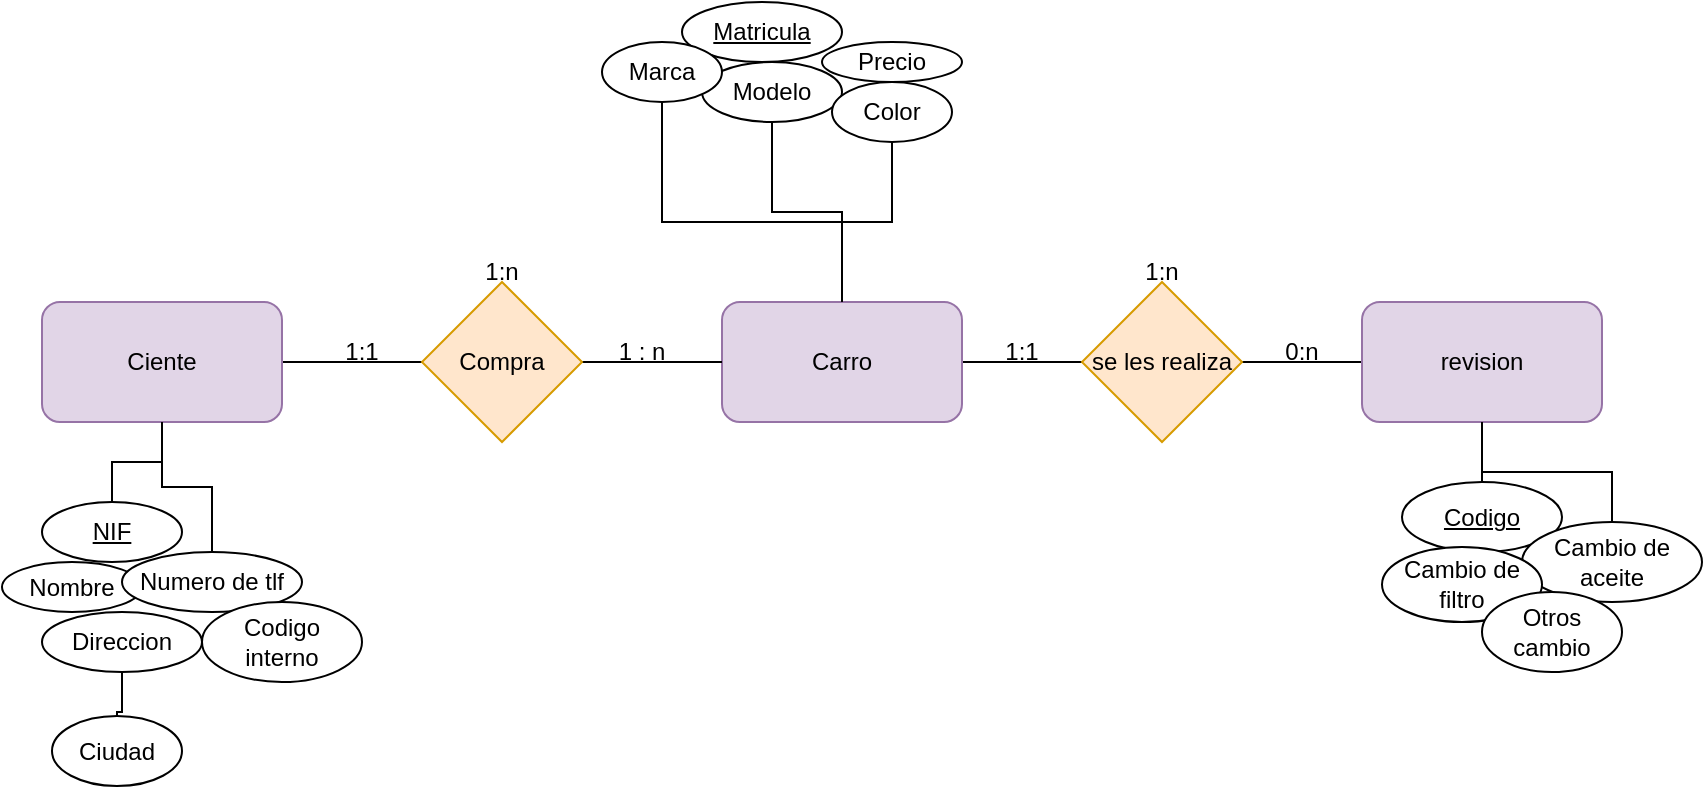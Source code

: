 <mxfile version="22.0.0" type="github">
  <diagram name="Página-1" id="oyT8zXH0yAy6_BqXf_N1">
    <mxGraphModel dx="824" dy="858" grid="1" gridSize="10" guides="1" tooltips="1" connect="1" arrows="1" fold="1" page="1" pageScale="1" pageWidth="827" pageHeight="1169" math="0" shadow="0">
      <root>
        <mxCell id="0" />
        <mxCell id="1" parent="0" />
        <mxCell id="Ub_qBFgThshhNH0EJoUH-7" style="edgeStyle=orthogonalEdgeStyle;rounded=0;orthogonalLoop=1;jettySize=auto;html=1;endArrow=none;endFill=0;" edge="1" parent="1" source="Ub_qBFgThshhNH0EJoUH-1" target="Ub_qBFgThshhNH0EJoUH-2">
          <mxGeometry relative="1" as="geometry" />
        </mxCell>
        <mxCell id="Ub_qBFgThshhNH0EJoUH-1" value="Carro" style="rounded=1;whiteSpace=wrap;html=1;fillColor=#e1d5e7;strokeColor=#9673a6;" vertex="1" parent="1">
          <mxGeometry x="360" y="360" width="120" height="60" as="geometry" />
        </mxCell>
        <mxCell id="Ub_qBFgThshhNH0EJoUH-2" value="revision" style="rounded=1;whiteSpace=wrap;html=1;fillColor=#e1d5e7;strokeColor=#9673a6;" vertex="1" parent="1">
          <mxGeometry x="680" y="360" width="120" height="60" as="geometry" />
        </mxCell>
        <mxCell id="Ub_qBFgThshhNH0EJoUH-6" style="edgeStyle=orthogonalEdgeStyle;rounded=0;orthogonalLoop=1;jettySize=auto;html=1;entryX=0;entryY=0.5;entryDx=0;entryDy=0;endArrow=none;endFill=0;" edge="1" parent="1" source="Ub_qBFgThshhNH0EJoUH-3" target="Ub_qBFgThshhNH0EJoUH-1">
          <mxGeometry relative="1" as="geometry" />
        </mxCell>
        <mxCell id="Ub_qBFgThshhNH0EJoUH-3" value="Ciente" style="rounded=1;whiteSpace=wrap;html=1;fillColor=#e1d5e7;strokeColor=#9673a6;" vertex="1" parent="1">
          <mxGeometry x="20" y="360" width="120" height="60" as="geometry" />
        </mxCell>
        <mxCell id="Ub_qBFgThshhNH0EJoUH-4" value="Compra" style="rhombus;whiteSpace=wrap;html=1;fillColor=#ffe6cc;strokeColor=#d79b00;" vertex="1" parent="1">
          <mxGeometry x="210" y="350" width="80" height="80" as="geometry" />
        </mxCell>
        <mxCell id="Ub_qBFgThshhNH0EJoUH-5" value="se les realiza" style="rhombus;whiteSpace=wrap;html=1;fillColor=#ffe6cc;strokeColor=#d79b00;" vertex="1" parent="1">
          <mxGeometry x="540" y="350" width="80" height="80" as="geometry" />
        </mxCell>
        <mxCell id="Ub_qBFgThshhNH0EJoUH-8" value="Matricula" style="ellipse;whiteSpace=wrap;html=1;align=center;fontStyle=4" vertex="1" parent="1">
          <mxGeometry x="340" y="210" width="80" height="30" as="geometry" />
        </mxCell>
        <mxCell id="Ub_qBFgThshhNH0EJoUH-10" value="Precio" style="ellipse;whiteSpace=wrap;html=1;align=center;" vertex="1" parent="1">
          <mxGeometry x="410" y="230" width="70" height="20" as="geometry" />
        </mxCell>
        <mxCell id="Ub_qBFgThshhNH0EJoUH-37" style="edgeStyle=orthogonalEdgeStyle;rounded=0;orthogonalLoop=1;jettySize=auto;html=1;endArrow=none;endFill=0;" edge="1" parent="1" source="Ub_qBFgThshhNH0EJoUH-11" target="Ub_qBFgThshhNH0EJoUH-1">
          <mxGeometry relative="1" as="geometry" />
        </mxCell>
        <mxCell id="Ub_qBFgThshhNH0EJoUH-11" value="Modelo" style="ellipse;whiteSpace=wrap;html=1;align=center;" vertex="1" parent="1">
          <mxGeometry x="350" y="240" width="70" height="30" as="geometry" />
        </mxCell>
        <mxCell id="Ub_qBFgThshhNH0EJoUH-38" style="edgeStyle=orthogonalEdgeStyle;rounded=0;orthogonalLoop=1;jettySize=auto;html=1;exitX=0.5;exitY=1;exitDx=0;exitDy=0;endArrow=none;endFill=0;" edge="1" parent="1" source="Ub_qBFgThshhNH0EJoUH-12" target="Ub_qBFgThshhNH0EJoUH-1">
          <mxGeometry relative="1" as="geometry" />
        </mxCell>
        <mxCell id="Ub_qBFgThshhNH0EJoUH-12" value="Color" style="ellipse;whiteSpace=wrap;html=1;align=center;" vertex="1" parent="1">
          <mxGeometry x="415" y="250" width="60" height="30" as="geometry" />
        </mxCell>
        <mxCell id="Ub_qBFgThshhNH0EJoUH-39" style="edgeStyle=orthogonalEdgeStyle;rounded=0;orthogonalLoop=1;jettySize=auto;html=1;endArrow=none;endFill=0;" edge="1" parent="1" source="Ub_qBFgThshhNH0EJoUH-14" target="Ub_qBFgThshhNH0EJoUH-1">
          <mxGeometry relative="1" as="geometry">
            <Array as="points">
              <mxPoint x="330" y="320" />
              <mxPoint x="420" y="320" />
            </Array>
          </mxGeometry>
        </mxCell>
        <mxCell id="Ub_qBFgThshhNH0EJoUH-14" value="Marca" style="ellipse;whiteSpace=wrap;html=1;align=center;" vertex="1" parent="1">
          <mxGeometry x="300" y="230" width="60" height="30" as="geometry" />
        </mxCell>
        <mxCell id="Ub_qBFgThshhNH0EJoUH-35" style="edgeStyle=orthogonalEdgeStyle;rounded=0;orthogonalLoop=1;jettySize=auto;html=1;endArrow=none;endFill=0;" edge="1" parent="1" source="Ub_qBFgThshhNH0EJoUH-15" target="Ub_qBFgThshhNH0EJoUH-3">
          <mxGeometry relative="1" as="geometry" />
        </mxCell>
        <mxCell id="Ub_qBFgThshhNH0EJoUH-15" value="NIF" style="ellipse;whiteSpace=wrap;html=1;align=center;fontStyle=4;" vertex="1" parent="1">
          <mxGeometry x="20" y="460" width="70" height="30" as="geometry" />
        </mxCell>
        <mxCell id="Ub_qBFgThshhNH0EJoUH-16" value="Nombre" style="ellipse;whiteSpace=wrap;html=1;align=center;" vertex="1" parent="1">
          <mxGeometry y="490" width="70" height="25" as="geometry" />
        </mxCell>
        <mxCell id="Ub_qBFgThshhNH0EJoUH-36" value="" style="edgeStyle=orthogonalEdgeStyle;rounded=0;orthogonalLoop=1;jettySize=auto;html=1;endArrow=none;endFill=0;" edge="1" parent="1" source="Ub_qBFgThshhNH0EJoUH-17" target="Ub_qBFgThshhNH0EJoUH-3">
          <mxGeometry relative="1" as="geometry" />
        </mxCell>
        <mxCell id="Ub_qBFgThshhNH0EJoUH-17" value="Numero de tlf" style="ellipse;whiteSpace=wrap;html=1;align=center;" vertex="1" parent="1">
          <mxGeometry x="60" y="485" width="90" height="30" as="geometry" />
        </mxCell>
        <mxCell id="Ub_qBFgThshhNH0EJoUH-20" style="edgeStyle=orthogonalEdgeStyle;rounded=0;orthogonalLoop=1;jettySize=auto;html=1;endArrow=none;endFill=0;" edge="1" parent="1" source="Ub_qBFgThshhNH0EJoUH-18" target="Ub_qBFgThshhNH0EJoUH-19">
          <mxGeometry relative="1" as="geometry" />
        </mxCell>
        <mxCell id="Ub_qBFgThshhNH0EJoUH-18" value="Direccion" style="ellipse;whiteSpace=wrap;html=1;align=center;" vertex="1" parent="1">
          <mxGeometry x="20" y="515" width="80" height="30" as="geometry" />
        </mxCell>
        <mxCell id="Ub_qBFgThshhNH0EJoUH-19" value="Ciudad" style="ellipse;whiteSpace=wrap;html=1;align=center;" vertex="1" parent="1">
          <mxGeometry x="25" y="567" width="65" height="35" as="geometry" />
        </mxCell>
        <mxCell id="Ub_qBFgThshhNH0EJoUH-21" value="Codigo interno" style="ellipse;whiteSpace=wrap;html=1;align=center;" vertex="1" parent="1">
          <mxGeometry x="100" y="510" width="80" height="40" as="geometry" />
        </mxCell>
        <mxCell id="Ub_qBFgThshhNH0EJoUH-40" style="edgeStyle=orthogonalEdgeStyle;rounded=0;orthogonalLoop=1;jettySize=auto;html=1;endArrow=none;endFill=0;" edge="1" parent="1" source="Ub_qBFgThshhNH0EJoUH-22" target="Ub_qBFgThshhNH0EJoUH-2">
          <mxGeometry relative="1" as="geometry" />
        </mxCell>
        <mxCell id="Ub_qBFgThshhNH0EJoUH-22" value="Codigo" style="ellipse;whiteSpace=wrap;html=1;align=center;fontStyle=4;" vertex="1" parent="1">
          <mxGeometry x="700" y="450" width="80" height="35" as="geometry" />
        </mxCell>
        <mxCell id="Ub_qBFgThshhNH0EJoUH-41" style="edgeStyle=orthogonalEdgeStyle;rounded=0;orthogonalLoop=1;jettySize=auto;html=1;endArrow=none;endFill=0;" edge="1" parent="1" source="Ub_qBFgThshhNH0EJoUH-23" target="Ub_qBFgThshhNH0EJoUH-2">
          <mxGeometry relative="1" as="geometry" />
        </mxCell>
        <mxCell id="Ub_qBFgThshhNH0EJoUH-23" value="Cambio de aceite" style="ellipse;whiteSpace=wrap;html=1;align=center;" vertex="1" parent="1">
          <mxGeometry x="760" y="470" width="90" height="40" as="geometry" />
        </mxCell>
        <mxCell id="Ub_qBFgThshhNH0EJoUH-24" value="Cambio de filtro" style="ellipse;whiteSpace=wrap;html=1;align=center;" vertex="1" parent="1">
          <mxGeometry x="690" y="482.5" width="80" height="37.5" as="geometry" />
        </mxCell>
        <mxCell id="Ub_qBFgThshhNH0EJoUH-27" value="Otros cambio" style="ellipse;whiteSpace=wrap;html=1;align=center;" vertex="1" parent="1">
          <mxGeometry x="740" y="505" width="70" height="40" as="geometry" />
        </mxCell>
        <mxCell id="Ub_qBFgThshhNH0EJoUH-28" value="1 : n" style="text;html=1;strokeColor=none;fillColor=none;align=center;verticalAlign=middle;whiteSpace=wrap;rounded=0;" vertex="1" parent="1">
          <mxGeometry x="290" y="370" width="60" height="30" as="geometry" />
        </mxCell>
        <mxCell id="Ub_qBFgThshhNH0EJoUH-29" value="1:1" style="text;html=1;strokeColor=none;fillColor=none;align=center;verticalAlign=middle;whiteSpace=wrap;rounded=0;" vertex="1" parent="1">
          <mxGeometry x="150" y="370" width="60" height="30" as="geometry" />
        </mxCell>
        <mxCell id="Ub_qBFgThshhNH0EJoUH-30" value="1:n" style="text;html=1;strokeColor=none;fillColor=none;align=center;verticalAlign=middle;whiteSpace=wrap;rounded=0;" vertex="1" parent="1">
          <mxGeometry x="220" y="330" width="60" height="30" as="geometry" />
        </mxCell>
        <mxCell id="Ub_qBFgThshhNH0EJoUH-31" value="0:n" style="text;html=1;strokeColor=none;fillColor=none;align=center;verticalAlign=middle;whiteSpace=wrap;rounded=0;" vertex="1" parent="1">
          <mxGeometry x="620" y="370" width="60" height="30" as="geometry" />
        </mxCell>
        <mxCell id="Ub_qBFgThshhNH0EJoUH-33" value="1:1" style="text;html=1;strokeColor=none;fillColor=none;align=center;verticalAlign=middle;whiteSpace=wrap;rounded=0;" vertex="1" parent="1">
          <mxGeometry x="480" y="370" width="60" height="30" as="geometry" />
        </mxCell>
        <mxCell id="Ub_qBFgThshhNH0EJoUH-34" value="1:n" style="text;html=1;strokeColor=none;fillColor=none;align=center;verticalAlign=middle;whiteSpace=wrap;rounded=0;" vertex="1" parent="1">
          <mxGeometry x="550" y="330" width="60" height="30" as="geometry" />
        </mxCell>
      </root>
    </mxGraphModel>
  </diagram>
</mxfile>
